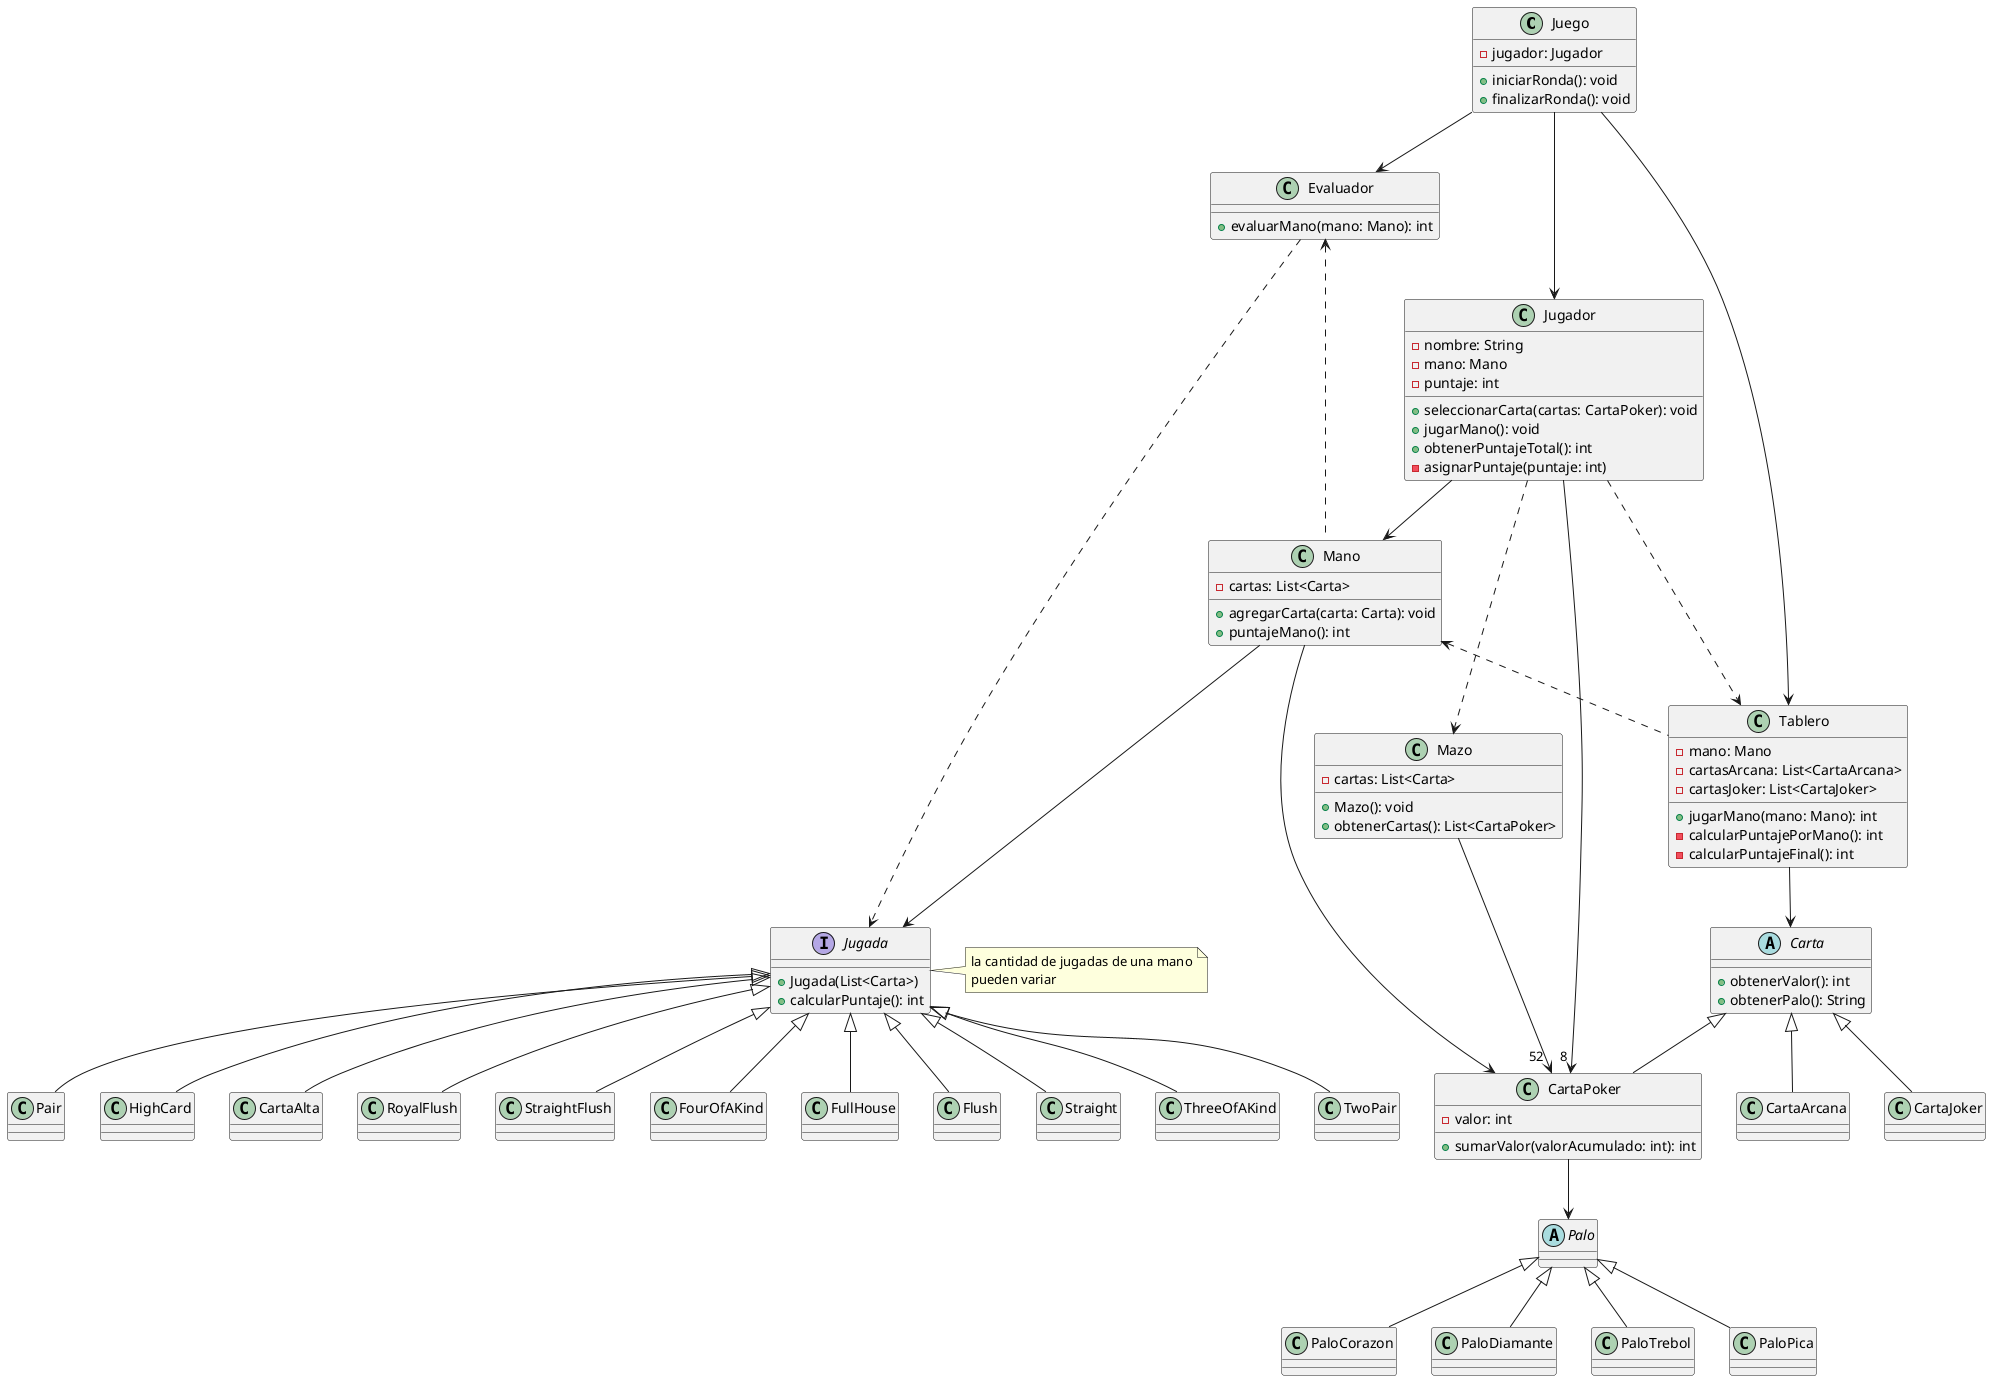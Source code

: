 @startuml
class Juego {
    - jugador: Jugador
    + iniciarRonda(): void
    + finalizarRonda(): void
}

class Jugador {
    - nombre: String
    - mano: Mano
    - puntaje: int

    +seleccionarCarta(cartas: CartaPoker): void
    +jugarMano(): void
    + obtenerPuntajeTotal(): int
/'
    + obtenerMano(): Mano
'/
    - asignarPuntaje(puntaje: int)

}

class Mano {
    - cartas: List<Carta>
    + agregarCarta(carta: Carta): void
    + puntajeMano(): int
}

abstract class Carta {

    + obtenerValor(): int
    + obtenerPalo(): String
}

class CartaPoker extends Carta{
    - valor: int
    +sumarValor(valorAcumulado: int): int
}

class CartaArcana extends Carta{
}

class CartaJoker extends Carta{
}

class Evaluador {
    + evaluarMano(mano: Mano): int
}

interface Jugada{
    +Jugada(List<Carta>)
    +calcularPuntaje(): int
}

class CartaAlta extends Jugada{
}

class RoyalFlush extends Jugada{
}

class StraightFlush extends Jugada{
}

class FourOfAKind extends Jugada{
}

class FullHouse extends Jugada{
}

class Flush extends Jugada{
}

class Straight extends Jugada{
}

class ThreeOfAKind extends Jugada{
}

class TwoPair extends Jugada{
}

class Pair extends Jugada{
}

class HighCard extends Jugada{
}


abstract class Palo{
}

class PaloCorazon extends Palo{
}

class PaloDiamante extends Palo{
}

class PaloTrebol extends Palo{
}

class PaloPica extends Palo{
}

class Mazo{
    - cartas: List<Carta>
    +Mazo(): void
    +obtenerCartas(): List<CartaPoker>
}

class Tablero {
    - mano: Mano
    - cartasArcana: List<CartaArcana>
    - cartasJoker: List<CartaJoker>
    + jugarMano(mano: Mano): int
    - calcularPuntajePorMano(): int
    - calcularPuntajeFinal(): int
}

/'note right of Carta
    Falta implementar un mazo
    del cual el jugador obtiene
    las cartas al inicio de la ronda
end note'/
Jugador --> "8 " CartaPoker
Evaluador ..> Jugada
Juego ---> Jugador
Jugador --> Mano
Mano --> CartaPoker
Juego --> Evaluador
Evaluador <... Mano
Tablero --> Carta
Mano <.. Tablero
Jugador ..> Tablero
note right of Jugada
        la cantidad de jugadas de una mano
        pueden variar
end note
Mano ---> Jugada
Juego --> Tablero
Jugador ..> Mazo
Mazo --> "52 " CartaPoker
CartaPoker --> Palo

@enduml